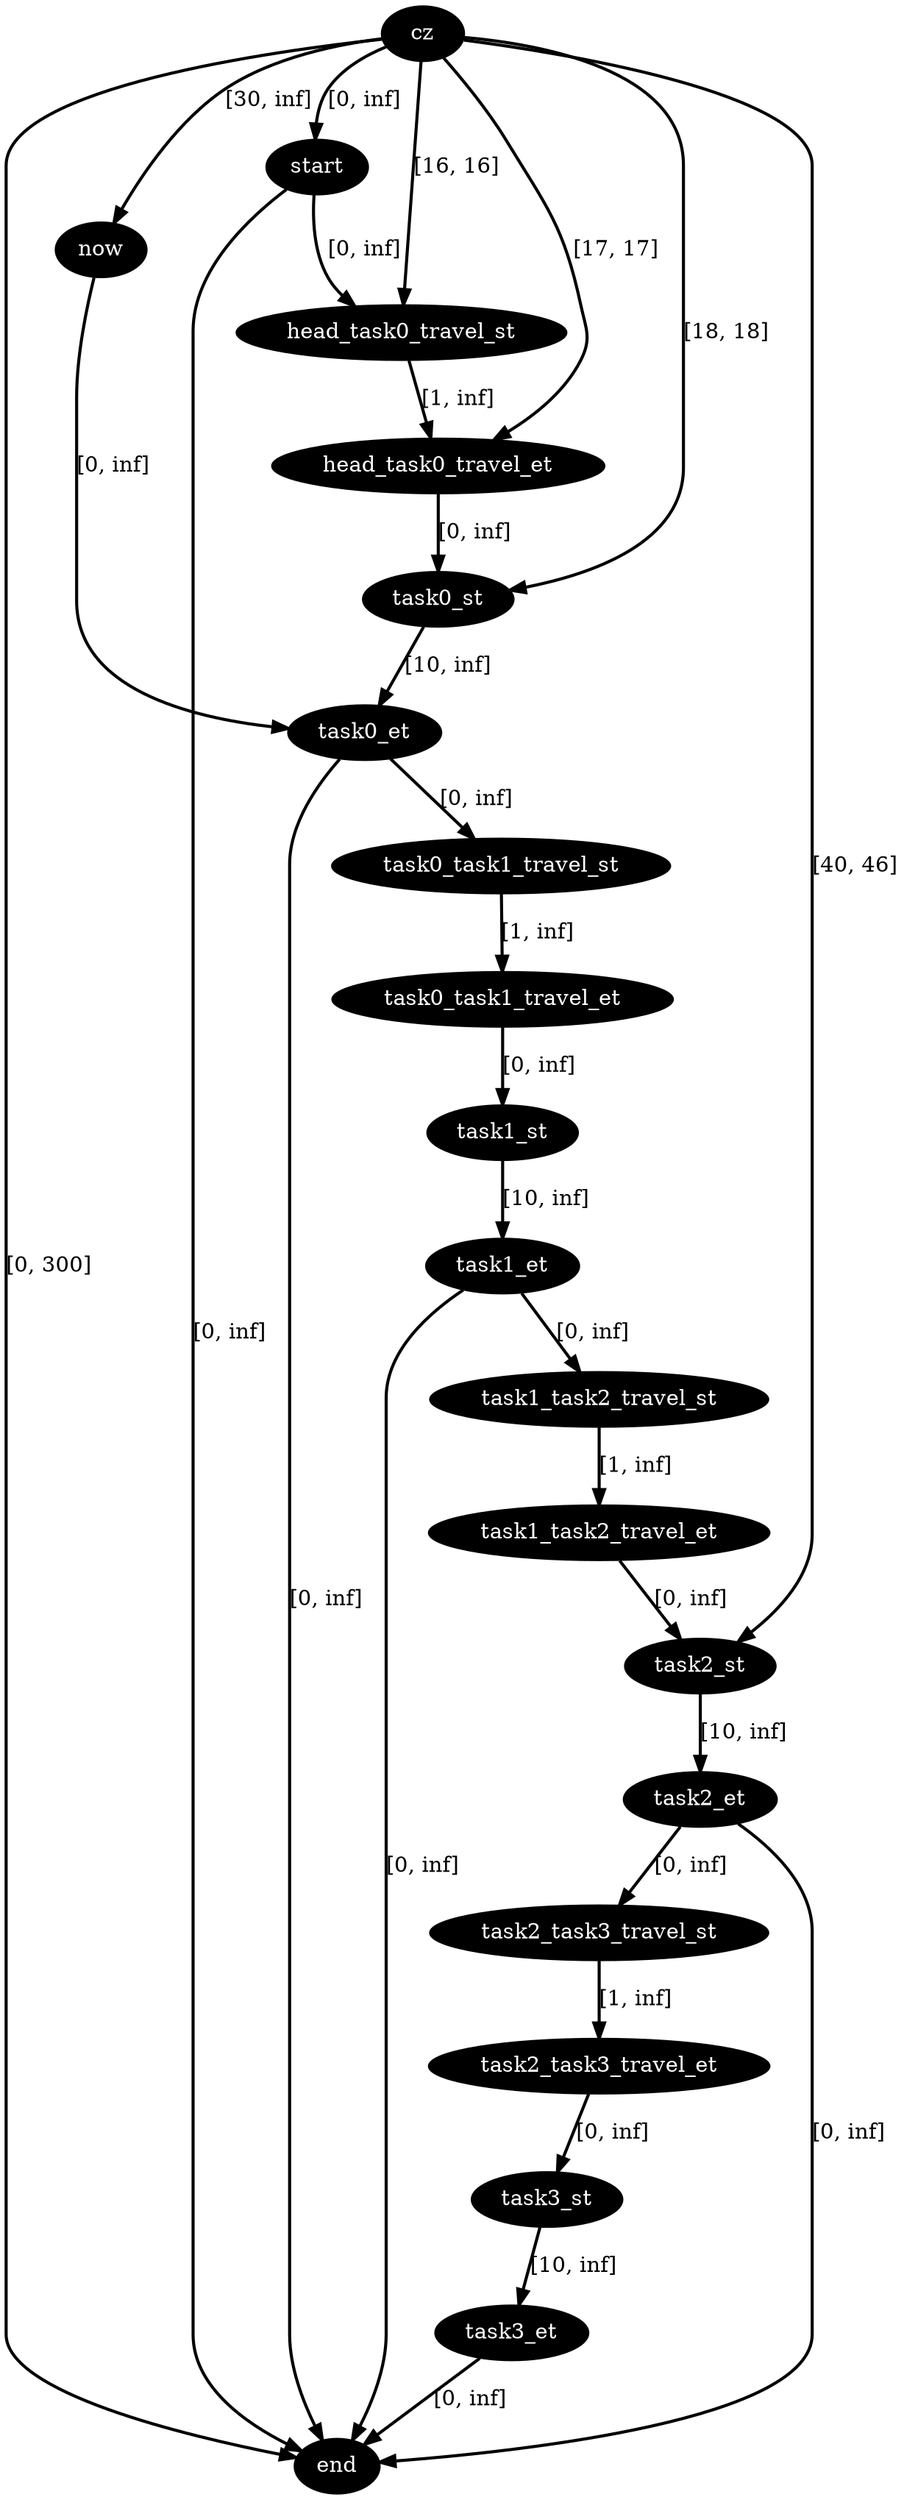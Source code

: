 digraph plan {
0[label="cz",style=filled,fillcolor=black,fontcolor=white];
1[label="start",style=filled,fillcolor=black,fontcolor=white];
2[label="now",style=filled,fillcolor=black,fontcolor=white];
3[label="end",style=filled,fillcolor=black,fontcolor=white];
6[label="head_task0_travel_st",style=filled,fillcolor=black,fontcolor=white];
7[label="head_task0_travel_et",style=filled,fillcolor=black,fontcolor=white];
8[label="task0_st",style=filled,fillcolor=black,fontcolor=white];
9[label="task0_et",style=filled,fillcolor=black,fontcolor=white];
14[label="task0_task1_travel_st",style=filled,fillcolor=black,fontcolor=white];
15[label="task0_task1_travel_et",style=filled,fillcolor=black,fontcolor=white];
16[label="task1_st",style=filled,fillcolor=black,fontcolor=white];
17[label="task1_et",style=filled,fillcolor=black,fontcolor=white];
24[label="task1_task2_travel_st",style=filled,fillcolor=black,fontcolor=white];
25[label="task1_task2_travel_et",style=filled,fillcolor=black,fontcolor=white];
26[label="task2_st",style=filled,fillcolor=black,fontcolor=white];
27[label="task2_et",style=filled,fillcolor=black,fontcolor=white];
36[label="task2_task3_travel_st",style=filled,fillcolor=black,fontcolor=white];
37[label="task2_task3_travel_et",style=filled,fillcolor=black,fontcolor=white];
38[label="task3_st",style=filled,fillcolor=black,fontcolor=white];
39[label="task3_et",style=filled,fillcolor=black,fontcolor=white];
"0"->"1"[label="[0, inf]",penwidth=2,color=black];
"0"->"3"[label="[0, 300]",penwidth=2,color=black];
"6"->"7"[label="[1, inf]",penwidth=2,color=black];
"0"->"7"[label="[17, 17]",penwidth=2,color=black];
"1"->"6"[label="[0, inf]",penwidth=2,color=black];
"0"->"6"[label="[16, 16]",penwidth=2,color=black];
"0"->"2"[label="[30, inf]",penwidth=2,color=black];
"2"->"9"[label="[0, inf]",penwidth=2,color=black];
"1"->"3"[label="[0, inf]",penwidth=2,color=black];
"9"->"3"[label="[0, inf]",penwidth=2,color=black];
"0"->"8"[label="[18, 18]",penwidth=2,color=black];
"14"->"15"[label="[1, inf]",penwidth=2,color=black];
"9"->"14"[label="[0, inf]",penwidth=2,color=black];
"8"->"9"[label="[10, inf]",penwidth=2,color=black];
"7"->"8"[label="[0, inf]",penwidth=2,color=black];
"17"->"3"[label="[0, inf]",penwidth=2,color=black];
"24"->"25"[label="[1, inf]",penwidth=2,color=black];
"17"->"24"[label="[0, inf]",penwidth=2,color=black];
"16"->"17"[label="[10, inf]",penwidth=2,color=black];
"15"->"16"[label="[0, inf]",penwidth=2,color=black];
"27"->"3"[label="[0, inf]",penwidth=2,color=black];
"0"->"26"[label="[40, 46]",penwidth=2,color=black];
"36"->"37"[label="[1, inf]",penwidth=2,color=black];
"27"->"36"[label="[0, inf]",penwidth=2,color=black];
"26"->"27"[label="[10, inf]",penwidth=2,color=black];
"25"->"26"[label="[0, inf]",penwidth=2,color=black];
"39"->"3"[label="[0, inf]",penwidth=2,color=black];
"38"->"39"[label="[10, inf]",penwidth=2,color=black];
"37"->"38"[label="[0, inf]",penwidth=2,color=black];
}
